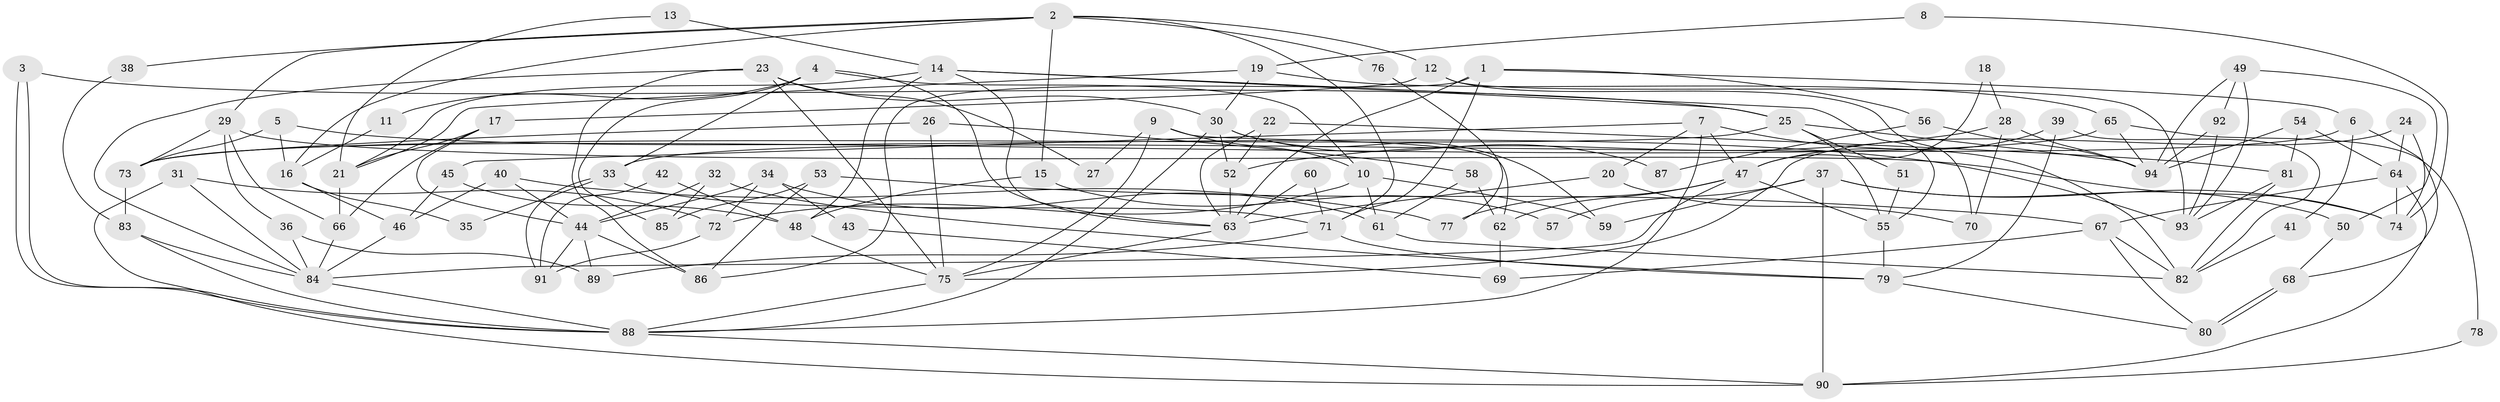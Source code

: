 // coarse degree distribution, {8: 0.13333333333333333, 10: 0.016666666666666666, 6: 0.2, 3: 0.15, 4: 0.1, 2: 0.18333333333333332, 7: 0.05, 5: 0.16666666666666666}
// Generated by graph-tools (version 1.1) at 2025/52/02/27/25 19:52:06]
// undirected, 94 vertices, 188 edges
graph export_dot {
graph [start="1"]
  node [color=gray90,style=filled];
  1;
  2;
  3;
  4;
  5;
  6;
  7;
  8;
  9;
  10;
  11;
  12;
  13;
  14;
  15;
  16;
  17;
  18;
  19;
  20;
  21;
  22;
  23;
  24;
  25;
  26;
  27;
  28;
  29;
  30;
  31;
  32;
  33;
  34;
  35;
  36;
  37;
  38;
  39;
  40;
  41;
  42;
  43;
  44;
  45;
  46;
  47;
  48;
  49;
  50;
  51;
  52;
  53;
  54;
  55;
  56;
  57;
  58;
  59;
  60;
  61;
  62;
  63;
  64;
  65;
  66;
  67;
  68;
  69;
  70;
  71;
  72;
  73;
  74;
  75;
  76;
  77;
  78;
  79;
  80;
  81;
  82;
  83;
  84;
  85;
  86;
  87;
  88;
  89;
  90;
  91;
  92;
  93;
  94;
  1 -- 63;
  1 -- 71;
  1 -- 6;
  1 -- 56;
  1 -- 86;
  2 -- 29;
  2 -- 71;
  2 -- 12;
  2 -- 15;
  2 -- 16;
  2 -- 38;
  2 -- 76;
  3 -- 88;
  3 -- 88;
  3 -- 25;
  4 -- 63;
  4 -- 10;
  4 -- 11;
  4 -- 33;
  4 -- 85;
  5 -- 16;
  5 -- 73;
  5 -- 93;
  6 -- 33;
  6 -- 41;
  6 -- 68;
  7 -- 82;
  7 -- 88;
  7 -- 20;
  7 -- 45;
  7 -- 47;
  8 -- 74;
  8 -- 19;
  9 -- 75;
  9 -- 62;
  9 -- 10;
  9 -- 27;
  10 -- 72;
  10 -- 59;
  10 -- 61;
  11 -- 16;
  12 -- 93;
  12 -- 17;
  12 -- 70;
  13 -- 21;
  13 -- 14;
  14 -- 25;
  14 -- 21;
  14 -- 48;
  14 -- 55;
  14 -- 63;
  15 -- 48;
  15 -- 57;
  16 -- 46;
  16 -- 35;
  17 -- 66;
  17 -- 21;
  17 -- 44;
  18 -- 47;
  18 -- 28;
  19 -- 65;
  19 -- 30;
  19 -- 21;
  20 -- 63;
  20 -- 70;
  21 -- 66;
  22 -- 81;
  22 -- 63;
  22 -- 52;
  23 -- 86;
  23 -- 75;
  23 -- 27;
  23 -- 30;
  23 -- 84;
  24 -- 75;
  24 -- 64;
  24 -- 74;
  25 -- 94;
  25 -- 73;
  25 -- 51;
  25 -- 55;
  26 -- 75;
  26 -- 73;
  26 -- 58;
  28 -- 70;
  28 -- 52;
  28 -- 94;
  29 -- 66;
  29 -- 74;
  29 -- 36;
  29 -- 73;
  30 -- 88;
  30 -- 52;
  30 -- 59;
  30 -- 87;
  31 -- 90;
  31 -- 84;
  31 -- 72;
  32 -- 79;
  32 -- 44;
  32 -- 85;
  33 -- 91;
  33 -- 35;
  33 -- 71;
  34 -- 61;
  34 -- 44;
  34 -- 43;
  34 -- 72;
  36 -- 84;
  36 -- 89;
  37 -- 59;
  37 -- 90;
  37 -- 50;
  37 -- 57;
  37 -- 74;
  38 -- 83;
  39 -- 47;
  39 -- 79;
  39 -- 82;
  40 -- 44;
  40 -- 46;
  40 -- 77;
  41 -- 82;
  42 -- 91;
  42 -- 48;
  43 -- 69;
  44 -- 86;
  44 -- 89;
  44 -- 91;
  45 -- 48;
  45 -- 46;
  46 -- 84;
  47 -- 55;
  47 -- 62;
  47 -- 77;
  47 -- 84;
  48 -- 75;
  49 -- 92;
  49 -- 50;
  49 -- 93;
  49 -- 94;
  50 -- 68;
  51 -- 55;
  52 -- 63;
  53 -- 67;
  53 -- 85;
  53 -- 86;
  54 -- 94;
  54 -- 81;
  54 -- 64;
  55 -- 79;
  56 -- 94;
  56 -- 87;
  58 -- 61;
  58 -- 62;
  60 -- 63;
  60 -- 71;
  61 -- 82;
  62 -- 69;
  63 -- 75;
  64 -- 74;
  64 -- 67;
  64 -- 90;
  65 -- 73;
  65 -- 94;
  65 -- 78;
  66 -- 84;
  67 -- 80;
  67 -- 69;
  67 -- 82;
  68 -- 80;
  68 -- 80;
  71 -- 89;
  71 -- 79;
  72 -- 91;
  73 -- 83;
  75 -- 88;
  76 -- 77;
  78 -- 90;
  79 -- 80;
  81 -- 93;
  81 -- 82;
  83 -- 84;
  83 -- 88;
  84 -- 88;
  88 -- 90;
  92 -- 94;
  92 -- 93;
}
